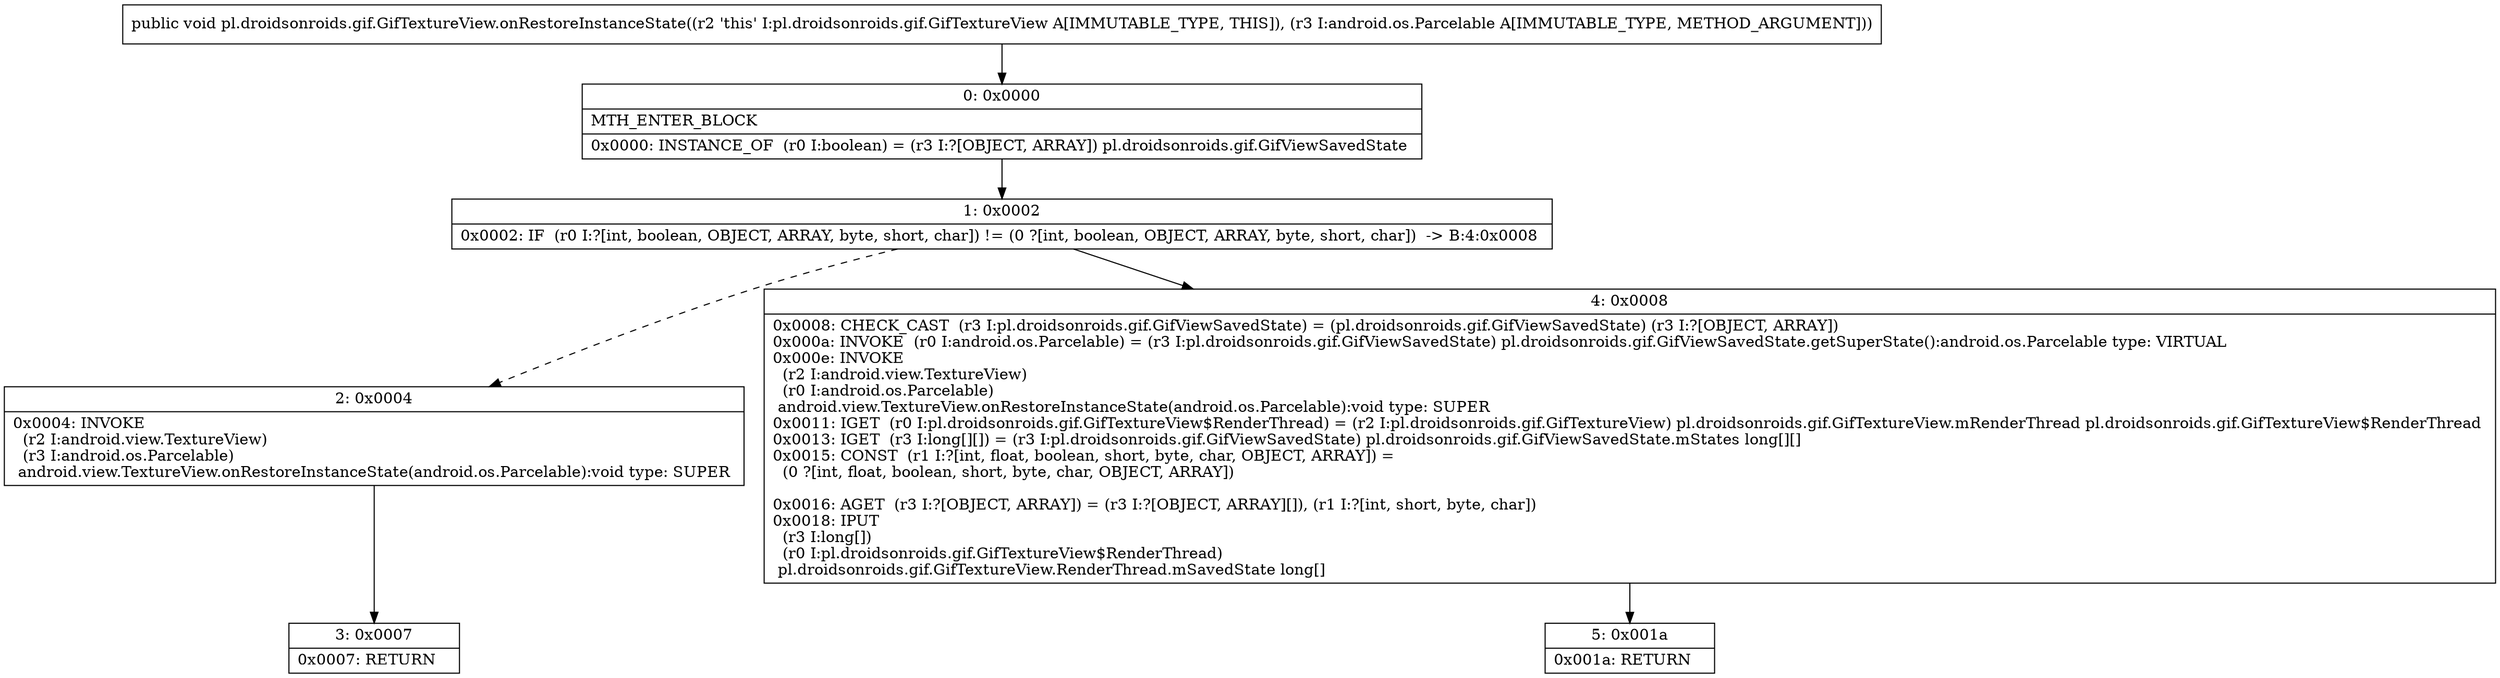 digraph "CFG forpl.droidsonroids.gif.GifTextureView.onRestoreInstanceState(Landroid\/os\/Parcelable;)V" {
Node_0 [shape=record,label="{0\:\ 0x0000|MTH_ENTER_BLOCK\l|0x0000: INSTANCE_OF  (r0 I:boolean) = (r3 I:?[OBJECT, ARRAY]) pl.droidsonroids.gif.GifViewSavedState \l}"];
Node_1 [shape=record,label="{1\:\ 0x0002|0x0002: IF  (r0 I:?[int, boolean, OBJECT, ARRAY, byte, short, char]) != (0 ?[int, boolean, OBJECT, ARRAY, byte, short, char])  \-\> B:4:0x0008 \l}"];
Node_2 [shape=record,label="{2\:\ 0x0004|0x0004: INVOKE  \l  (r2 I:android.view.TextureView)\l  (r3 I:android.os.Parcelable)\l android.view.TextureView.onRestoreInstanceState(android.os.Parcelable):void type: SUPER \l}"];
Node_3 [shape=record,label="{3\:\ 0x0007|0x0007: RETURN   \l}"];
Node_4 [shape=record,label="{4\:\ 0x0008|0x0008: CHECK_CAST  (r3 I:pl.droidsonroids.gif.GifViewSavedState) = (pl.droidsonroids.gif.GifViewSavedState) (r3 I:?[OBJECT, ARRAY]) \l0x000a: INVOKE  (r0 I:android.os.Parcelable) = (r3 I:pl.droidsonroids.gif.GifViewSavedState) pl.droidsonroids.gif.GifViewSavedState.getSuperState():android.os.Parcelable type: VIRTUAL \l0x000e: INVOKE  \l  (r2 I:android.view.TextureView)\l  (r0 I:android.os.Parcelable)\l android.view.TextureView.onRestoreInstanceState(android.os.Parcelable):void type: SUPER \l0x0011: IGET  (r0 I:pl.droidsonroids.gif.GifTextureView$RenderThread) = (r2 I:pl.droidsonroids.gif.GifTextureView) pl.droidsonroids.gif.GifTextureView.mRenderThread pl.droidsonroids.gif.GifTextureView$RenderThread \l0x0013: IGET  (r3 I:long[][]) = (r3 I:pl.droidsonroids.gif.GifViewSavedState) pl.droidsonroids.gif.GifViewSavedState.mStates long[][] \l0x0015: CONST  (r1 I:?[int, float, boolean, short, byte, char, OBJECT, ARRAY]) = \l  (0 ?[int, float, boolean, short, byte, char, OBJECT, ARRAY])\l \l0x0016: AGET  (r3 I:?[OBJECT, ARRAY]) = (r3 I:?[OBJECT, ARRAY][]), (r1 I:?[int, short, byte, char]) \l0x0018: IPUT  \l  (r3 I:long[])\l  (r0 I:pl.droidsonroids.gif.GifTextureView$RenderThread)\l pl.droidsonroids.gif.GifTextureView.RenderThread.mSavedState long[] \l}"];
Node_5 [shape=record,label="{5\:\ 0x001a|0x001a: RETURN   \l}"];
MethodNode[shape=record,label="{public void pl.droidsonroids.gif.GifTextureView.onRestoreInstanceState((r2 'this' I:pl.droidsonroids.gif.GifTextureView A[IMMUTABLE_TYPE, THIS]), (r3 I:android.os.Parcelable A[IMMUTABLE_TYPE, METHOD_ARGUMENT])) }"];
MethodNode -> Node_0;
Node_0 -> Node_1;
Node_1 -> Node_2[style=dashed];
Node_1 -> Node_4;
Node_2 -> Node_3;
Node_4 -> Node_5;
}

